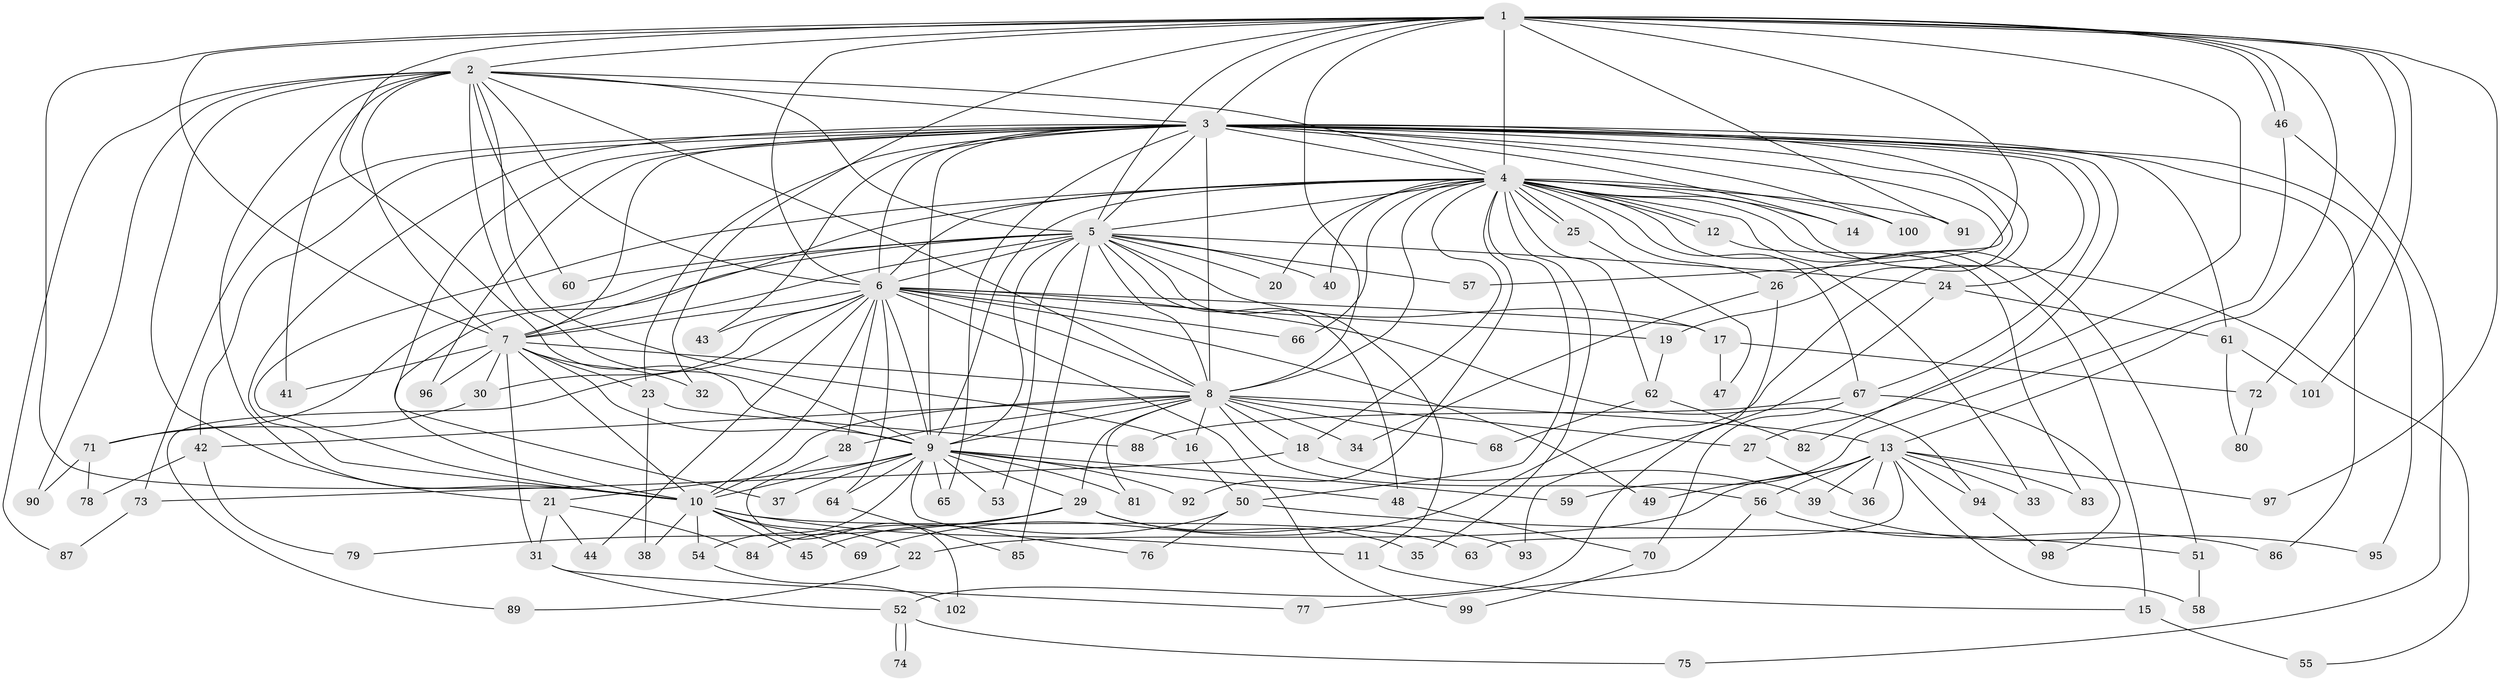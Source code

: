 // coarse degree distribution, {8: 0.0196078431372549, 2: 0.6274509803921569, 1: 0.13725490196078433, 3: 0.0784313725490196, 4: 0.058823529411764705, 18: 0.0196078431372549, 29: 0.0196078431372549, 20: 0.0196078431372549, 12: 0.0196078431372549}
// Generated by graph-tools (version 1.1) at 2025/48/03/04/25 21:48:40]
// undirected, 102 vertices, 229 edges
graph export_dot {
graph [start="1"]
  node [color=gray90,style=filled];
  1;
  2;
  3;
  4;
  5;
  6;
  7;
  8;
  9;
  10;
  11;
  12;
  13;
  14;
  15;
  16;
  17;
  18;
  19;
  20;
  21;
  22;
  23;
  24;
  25;
  26;
  27;
  28;
  29;
  30;
  31;
  32;
  33;
  34;
  35;
  36;
  37;
  38;
  39;
  40;
  41;
  42;
  43;
  44;
  45;
  46;
  47;
  48;
  49;
  50;
  51;
  52;
  53;
  54;
  55;
  56;
  57;
  58;
  59;
  60;
  61;
  62;
  63;
  64;
  65;
  66;
  67;
  68;
  69;
  70;
  71;
  72;
  73;
  74;
  75;
  76;
  77;
  78;
  79;
  80;
  81;
  82;
  83;
  84;
  85;
  86;
  87;
  88;
  89;
  90;
  91;
  92;
  93;
  94;
  95;
  96;
  97;
  98;
  99;
  100;
  101;
  102;
  1 -- 2;
  1 -- 3;
  1 -- 4;
  1 -- 5;
  1 -- 6;
  1 -- 7;
  1 -- 8;
  1 -- 9;
  1 -- 10;
  1 -- 13;
  1 -- 27;
  1 -- 32;
  1 -- 46;
  1 -- 46;
  1 -- 57;
  1 -- 72;
  1 -- 91;
  1 -- 97;
  1 -- 101;
  2 -- 3;
  2 -- 4;
  2 -- 5;
  2 -- 6;
  2 -- 7;
  2 -- 8;
  2 -- 9;
  2 -- 10;
  2 -- 16;
  2 -- 21;
  2 -- 41;
  2 -- 60;
  2 -- 87;
  2 -- 90;
  3 -- 4;
  3 -- 5;
  3 -- 6;
  3 -- 7;
  3 -- 8;
  3 -- 9;
  3 -- 10;
  3 -- 14;
  3 -- 19;
  3 -- 23;
  3 -- 24;
  3 -- 26;
  3 -- 37;
  3 -- 42;
  3 -- 43;
  3 -- 61;
  3 -- 65;
  3 -- 67;
  3 -- 69;
  3 -- 73;
  3 -- 82;
  3 -- 86;
  3 -- 95;
  3 -- 96;
  3 -- 100;
  4 -- 5;
  4 -- 6;
  4 -- 7;
  4 -- 8;
  4 -- 9;
  4 -- 10;
  4 -- 12;
  4 -- 12;
  4 -- 14;
  4 -- 15;
  4 -- 18;
  4 -- 20;
  4 -- 25;
  4 -- 25;
  4 -- 26;
  4 -- 33;
  4 -- 35;
  4 -- 40;
  4 -- 50;
  4 -- 51;
  4 -- 55;
  4 -- 62;
  4 -- 66;
  4 -- 67;
  4 -- 91;
  4 -- 92;
  4 -- 100;
  5 -- 6;
  5 -- 7;
  5 -- 8;
  5 -- 9;
  5 -- 10;
  5 -- 11;
  5 -- 17;
  5 -- 20;
  5 -- 24;
  5 -- 40;
  5 -- 48;
  5 -- 53;
  5 -- 57;
  5 -- 60;
  5 -- 71;
  5 -- 85;
  6 -- 7;
  6 -- 8;
  6 -- 9;
  6 -- 10;
  6 -- 17;
  6 -- 19;
  6 -- 28;
  6 -- 30;
  6 -- 43;
  6 -- 44;
  6 -- 49;
  6 -- 64;
  6 -- 66;
  6 -- 89;
  6 -- 94;
  6 -- 99;
  7 -- 8;
  7 -- 9;
  7 -- 10;
  7 -- 23;
  7 -- 30;
  7 -- 31;
  7 -- 32;
  7 -- 41;
  7 -- 96;
  8 -- 9;
  8 -- 10;
  8 -- 13;
  8 -- 16;
  8 -- 18;
  8 -- 27;
  8 -- 28;
  8 -- 29;
  8 -- 34;
  8 -- 42;
  8 -- 56;
  8 -- 68;
  8 -- 81;
  9 -- 10;
  9 -- 21;
  9 -- 29;
  9 -- 37;
  9 -- 48;
  9 -- 53;
  9 -- 54;
  9 -- 59;
  9 -- 64;
  9 -- 65;
  9 -- 76;
  9 -- 81;
  9 -- 92;
  10 -- 11;
  10 -- 22;
  10 -- 38;
  10 -- 45;
  10 -- 54;
  10 -- 63;
  10 -- 69;
  11 -- 15;
  12 -- 83;
  13 -- 22;
  13 -- 33;
  13 -- 36;
  13 -- 39;
  13 -- 49;
  13 -- 56;
  13 -- 58;
  13 -- 63;
  13 -- 83;
  13 -- 94;
  13 -- 97;
  15 -- 55;
  16 -- 50;
  17 -- 47;
  17 -- 72;
  18 -- 39;
  18 -- 73;
  19 -- 62;
  21 -- 31;
  21 -- 44;
  21 -- 84;
  22 -- 89;
  23 -- 38;
  23 -- 88;
  24 -- 61;
  24 -- 93;
  25 -- 47;
  26 -- 34;
  26 -- 52;
  27 -- 36;
  28 -- 102;
  29 -- 35;
  29 -- 45;
  29 -- 79;
  29 -- 93;
  30 -- 71;
  31 -- 52;
  31 -- 77;
  39 -- 95;
  42 -- 78;
  42 -- 79;
  46 -- 59;
  46 -- 75;
  48 -- 70;
  50 -- 51;
  50 -- 76;
  50 -- 84;
  51 -- 58;
  52 -- 74;
  52 -- 74;
  52 -- 75;
  54 -- 102;
  56 -- 77;
  56 -- 86;
  61 -- 80;
  61 -- 101;
  62 -- 68;
  62 -- 82;
  64 -- 85;
  67 -- 70;
  67 -- 88;
  67 -- 98;
  70 -- 99;
  71 -- 78;
  71 -- 90;
  72 -- 80;
  73 -- 87;
  94 -- 98;
}
